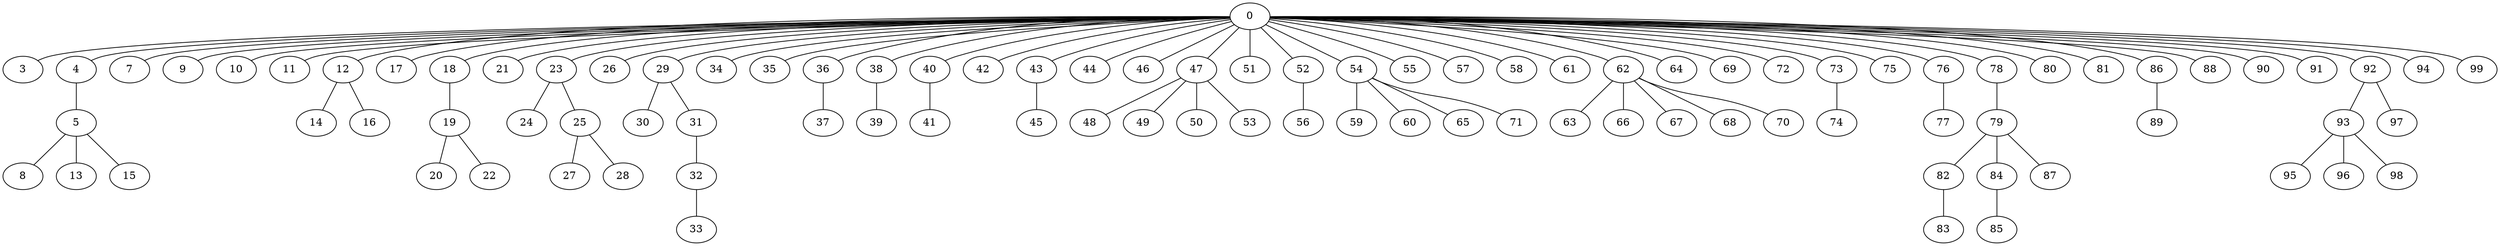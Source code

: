 graph {
    0 -- 3;
    0 -- 4;
    0 -- 7;
    0 -- 9;
    0 -- 10;
    0 -- 11;
    0 -- 12;
    0 -- 17;
    0 -- 18;
    0 -- 21;
    0 -- 23;
    0 -- 26;
    0 -- 29;
    0 -- 34;
    0 -- 35;
    0 -- 36;
    0 -- 38;
    0 -- 40;
    0 -- 42;
    0 -- 43;
    0 -- 44;
    0 -- 46;
    0 -- 47;
    0 -- 51;
    0 -- 52;
    0 -- 54;
    0 -- 55;
    0 -- 57;
    0 -- 58;
    0 -- 61;
    0 -- 62;
    0 -- 64;
    0 -- 69;
    0 -- 72;
    0 -- 73;
    0 -- 75;
    0 -- 76;
    0 -- 78;
    0 -- 80;
    0 -- 81;
    0 -- 86;
    0 -- 88;
    0 -- 90;
    0 -- 91;
    0 -- 92;
    0 -- 94;
    0 -- 99;
    92 -- 93;
    92 -- 97;
    93 -- 95;
    93 -- 96;
    93 -- 98;
    86 -- 89;
    78 -- 79;
    79 -- 82;
    79 -- 84;
    79 -- 87;
    84 -- 85;
    82 -- 83;
    76 -- 77;
    73 -- 74;
    62 -- 63;
    62 -- 66;
    62 -- 67;
    62 -- 68;
    62 -- 70;
    54 -- 59;
    54 -- 60;
    54 -- 65;
    54 -- 71;
    52 -- 56;
    47 -- 48;
    47 -- 49;
    47 -- 50;
    47 -- 53;
    43 -- 45;
    40 -- 41;
    38 -- 39;
    36 -- 37;
    29 -- 30;
    29 -- 31;
    31 -- 32;
    32 -- 33;
    23 -- 24;
    23 -- 25;
    25 -- 27;
    25 -- 28;
    18 -- 19;
    19 -- 20;
    19 -- 22;
    12 -- 14;
    12 -- 16;
    4 -- 5;
    5 -- 8;
    5 -- 13;
    5 -- 15;
}